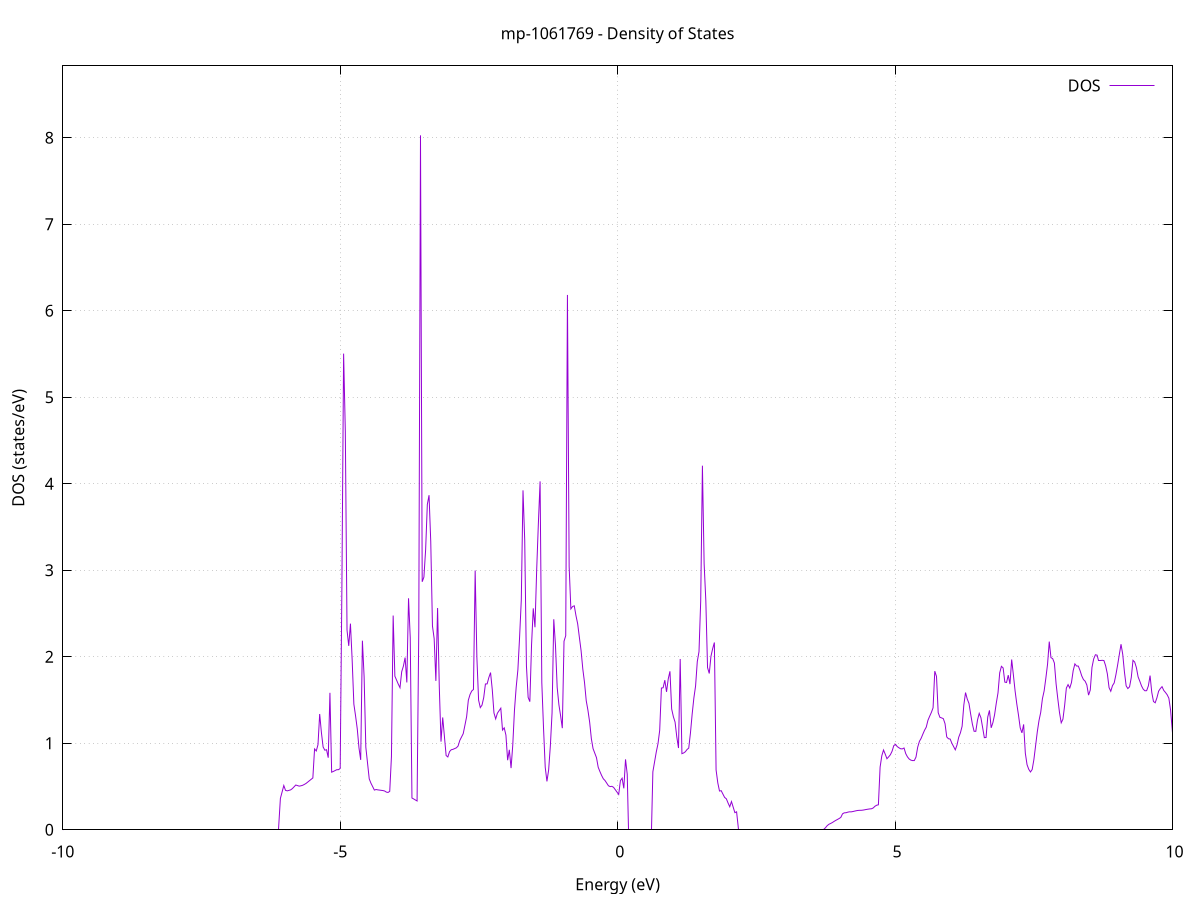 set title 'mp-1061769 - Density of States'
set xlabel 'Energy (eV)'
set ylabel 'DOS (states/eV)'
set grid
set xrange [-10:10]
set yrange [0:8.832]
set xzeroaxis lt -1
set terminal png size 800,600
set output 'mp-1061769_dos_gnuplot.png'
plot '-' using 1:2 with lines title 'DOS'
-47.526700 0.000000
-47.495900 0.000000
-47.465100 0.000000
-47.434300 0.000000
-47.403500 0.000000
-47.372700 0.000000
-47.341900 0.000000
-47.311100 0.000000
-47.280300 0.000000
-47.249500 0.000000
-47.218700 0.000000
-47.188000 0.000000
-47.157200 0.000000
-47.126400 0.000000
-47.095600 0.000000
-47.064800 0.000000
-47.034000 0.000000
-47.003200 0.000000
-46.972400 0.000000
-46.941600 0.000000
-46.910800 0.000000
-46.880000 0.000000
-46.849200 0.000000
-46.818400 0.000000
-46.787600 0.000000
-46.756800 0.000000
-46.726000 0.000000
-46.695300 0.000000
-46.664500 0.000000
-46.633700 0.000000
-46.602900 0.000000
-46.572100 0.000000
-46.541300 0.000000
-46.510500 0.000000
-46.479700 0.000000
-46.448900 0.000000
-46.418100 0.000000
-46.387300 0.000000
-46.356500 0.000000
-46.325700 0.000000
-46.294900 0.000000
-46.264100 0.000000
-46.233300 0.000000
-46.202600 0.000000
-46.171800 0.000000
-46.141000 0.000000
-46.110200 0.000000
-46.079400 0.000000
-46.048600 0.000000
-46.017800 0.000000
-45.987000 0.000000
-45.956200 0.000000
-45.925400 0.000000
-45.894600 0.000000
-45.863800 0.000000
-45.833000 0.000000
-45.802200 0.000000
-45.771400 0.000000
-45.740600 0.000000
-45.709900 0.000000
-45.679100 0.000000
-45.648300 0.000000
-45.617500 0.000000
-45.586700 0.000000
-45.555900 0.000000
-45.525100 0.000000
-45.494300 0.000000
-45.463500 0.000000
-45.432700 0.000000
-45.401900 0.000000
-45.371100 0.000000
-45.340300 0.000000
-45.309500 0.000000
-45.278700 0.000000
-45.247900 0.000000
-45.217200 0.000000
-45.186400 0.000000
-45.155600 0.000000
-45.124800 0.000000
-45.094000 0.000000
-45.063200 0.000000
-45.032400 0.000000
-45.001600 0.000000
-44.970800 0.000000
-44.940000 0.000000
-44.909200 0.000000
-44.878400 0.000000
-44.847600 0.000000
-44.816800 0.000000
-44.786000 0.000000
-44.755200 0.000000
-44.724500 64.833300
-44.693700 0.000000
-44.662900 0.000000
-44.632100 0.000000
-44.601300 0.000000
-44.570500 0.000000
-44.539700 0.000000
-44.508900 0.000000
-44.478100 0.000000
-44.447300 0.000000
-44.416500 0.000000
-44.385700 0.000000
-44.354900 0.000000
-44.324100 0.000000
-44.293300 0.000000
-44.262500 0.000000
-44.231700 0.000000
-44.201000 0.000000
-44.170200 0.000000
-44.139400 0.000000
-44.108600 0.000000
-44.077800 0.000000
-44.047000 0.000000
-44.016200 0.000000
-43.985400 0.000000
-43.954600 0.000000
-43.923800 0.000000
-43.893000 0.000000
-43.862200 0.000000
-43.831400 0.000000
-43.800600 0.000000
-43.769800 0.000000
-43.739000 0.000000
-43.708300 0.000000
-43.677500 0.000000
-43.646700 0.000000
-43.615900 0.000000
-43.585100 0.000000
-43.554300 0.000000
-43.523500 0.000000
-43.492700 0.000000
-43.461900 0.000000
-43.431100 0.000000
-43.400300 0.000000
-43.369500 0.000000
-43.338700 0.000000
-43.307900 0.000000
-43.277100 0.000000
-43.246300 0.000000
-43.215600 0.000000
-43.184800 0.000000
-43.154000 0.000000
-43.123200 0.000000
-43.092400 0.000000
-43.061600 0.000000
-43.030800 0.000000
-43.000000 0.000000
-42.969200 0.000000
-42.938400 0.000000
-42.907600 0.000000
-42.876800 0.000000
-42.846000 0.000000
-42.815200 0.000000
-42.784400 0.000000
-42.753600 0.000000
-42.722900 0.000000
-42.692100 0.000000
-42.661300 0.000000
-42.630500 0.000000
-42.599700 0.000000
-42.568900 0.000000
-42.538100 0.000000
-42.507300 0.000000
-42.476500 0.000000
-42.445700 0.000000
-42.414900 0.000000
-42.384100 0.000000
-42.353300 0.000000
-42.322500 0.000000
-42.291700 0.000000
-42.260900 0.000000
-42.230200 0.000000
-42.199400 0.000000
-42.168600 0.000000
-42.137800 0.000000
-42.107000 0.000000
-42.076200 0.000000
-42.045400 0.000000
-42.014600 0.000000
-41.983800 0.000000
-41.953000 0.000000
-41.922200 0.000000
-41.891400 0.000000
-41.860600 0.000000
-41.829800 0.000000
-41.799000 0.000000
-41.768200 0.000000
-41.737500 0.000000
-41.706700 0.000000
-41.675900 0.000000
-41.645100 0.000000
-41.614300 0.000000
-41.583500 0.000000
-41.552700 0.000000
-41.521900 0.000000
-41.491100 0.000000
-41.460300 0.000000
-41.429500 0.000000
-41.398700 0.000000
-41.367900 0.000000
-41.337100 0.000000
-41.306300 0.000000
-41.275500 0.000000
-41.244800 0.000000
-41.214000 0.000000
-41.183200 0.000000
-41.152400 0.000000
-41.121600 0.000000
-41.090800 0.000000
-41.060000 0.000000
-41.029200 0.000000
-40.998400 0.000000
-40.967600 0.000000
-40.936800 0.000000
-40.906000 0.000000
-40.875200 0.000000
-40.844400 0.000000
-40.813600 0.000000
-40.782800 0.000000
-40.752100 0.000000
-40.721300 0.000000
-40.690500 0.000000
-40.659700 0.000000
-40.628900 0.000000
-40.598100 0.000000
-40.567300 0.000000
-40.536500 0.000000
-40.505700 0.000000
-40.474900 0.000000
-40.444100 0.000000
-40.413300 0.000000
-40.382500 0.000000
-40.351700 0.000000
-40.320900 0.000000
-40.290100 0.000000
-40.259400 0.000000
-40.228600 0.000000
-40.197800 0.000000
-40.167000 0.000000
-40.136200 0.000000
-40.105400 0.000000
-40.074600 0.000000
-40.043800 0.000000
-40.013000 0.000000
-39.982200 0.000000
-39.951400 0.000000
-39.920600 0.000000
-39.889800 0.000000
-39.859000 0.000000
-39.828200 0.000000
-39.797400 0.000000
-39.766700 0.000000
-39.735900 0.000000
-39.705100 0.000000
-39.674300 0.000000
-39.643500 0.000000
-39.612700 0.000000
-39.581900 0.000000
-39.551100 0.000000
-39.520300 0.000000
-39.489500 0.000000
-39.458700 0.000000
-39.427900 0.000000
-39.397100 0.000000
-39.366300 0.000000
-39.335500 0.000000
-39.304700 0.000000
-39.274000 0.000000
-39.243200 0.000000
-39.212400 0.000000
-39.181600 0.000000
-39.150800 0.000000
-39.120000 0.000000
-39.089200 0.000000
-39.058400 0.000000
-39.027600 0.000000
-38.996800 0.000000
-38.966000 0.000000
-38.935200 0.000000
-38.904400 0.000000
-38.873600 0.000000
-38.842800 0.000000
-38.812000 0.000000
-38.781300 0.000000
-38.750500 0.000000
-38.719700 0.000000
-38.688900 0.000000
-38.658100 0.000000
-38.627300 0.000000
-38.596500 0.000000
-38.565700 0.000000
-38.534900 0.000000
-38.504100 0.000000
-38.473300 0.000000
-38.442500 0.000000
-38.411700 0.000000
-38.380900 0.000000
-38.350100 0.000000
-38.319300 0.000000
-38.288600 0.000000
-38.257800 0.000000
-38.227000 0.000000
-38.196200 0.000000
-38.165400 0.000000
-38.134600 0.000000
-38.103800 0.000000
-38.073000 0.000000
-38.042200 0.000000
-38.011400 0.000000
-37.980600 0.000000
-37.949800 0.000000
-37.919000 0.000000
-37.888200 0.000000
-37.857400 0.000000
-37.826600 0.000000
-37.795900 0.000000
-37.765100 0.000000
-37.734300 0.000000
-37.703500 0.000000
-37.672700 0.000000
-37.641900 0.000000
-37.611100 0.000000
-37.580300 0.000000
-37.549500 0.000000
-37.518700 0.000000
-37.487900 0.000000
-37.457100 0.000000
-37.426300 0.000000
-37.395500 0.000000
-37.364700 0.000000
-37.333900 0.000000
-37.303200 0.000000
-37.272400 0.000000
-37.241600 0.000000
-37.210800 0.000000
-37.180000 0.000000
-37.149200 0.000000
-37.118400 0.000000
-37.087600 0.000000
-37.056800 0.000000
-37.026000 0.000000
-36.995200 0.000000
-36.964400 0.000000
-36.933600 0.000000
-36.902800 0.000000
-36.872000 0.000000
-36.841200 0.000000
-36.810500 0.000000
-36.779700 0.000000
-36.748900 0.000000
-36.718100 0.000000
-36.687300 0.000000
-36.656500 0.000000
-36.625700 0.000000
-36.594900 0.000000
-36.564100 0.000000
-36.533300 0.000000
-36.502500 0.000000
-36.471700 0.000000
-36.440900 0.000000
-36.410100 0.000000
-36.379300 0.000000
-36.348500 0.000000
-36.317800 0.000000
-36.287000 0.000000
-36.256200 0.000000
-36.225400 0.000000
-36.194600 0.000000
-36.163800 0.000000
-36.133000 0.000000
-36.102200 0.000000
-36.071400 0.000000
-36.040600 0.000000
-36.009800 0.000000
-35.979000 0.000000
-35.948200 0.000000
-35.917400 0.000000
-35.886600 0.000000
-35.855800 0.000000
-35.825100 0.000000
-35.794300 0.000000
-35.763500 0.000000
-35.732700 0.000000
-35.701900 0.000000
-35.671100 0.000000
-35.640300 0.000000
-35.609500 0.000000
-35.578700 0.000000
-35.547900 0.000000
-35.517100 0.000000
-35.486300 0.000000
-35.455500 0.000000
-35.424700 0.000000
-35.393900 0.000000
-35.363100 0.000000
-35.332400 0.000000
-35.301600 0.000000
-35.270800 0.000000
-35.240000 0.000000
-35.209200 0.000000
-35.178400 0.000000
-35.147600 0.000000
-35.116800 0.000000
-35.086000 0.000000
-35.055200 0.000000
-35.024400 0.000000
-34.993600 0.000000
-34.962800 0.000000
-34.932000 0.000000
-34.901200 0.000000
-34.870400 0.000000
-34.839700 0.000000
-34.808900 0.000000
-34.778100 0.000000
-34.747300 0.000000
-34.716500 0.000000
-34.685700 0.000000
-34.654900 0.000000
-34.624100 0.000000
-34.593300 0.000000
-34.562500 0.000000
-34.531700 0.000000
-34.500900 0.000000
-34.470100 0.000000
-34.439300 0.000000
-34.408500 0.000000
-34.377700 0.000000
-34.347000 0.000000
-34.316200 0.000000
-34.285400 0.000000
-34.254600 0.000000
-34.223800 0.000000
-34.193000 0.000000
-34.162200 0.000000
-34.131400 0.000000
-34.100600 0.000000
-34.069800 0.000000
-34.039000 0.000000
-34.008200 0.000000
-33.977400 0.000000
-33.946600 0.000000
-33.915800 0.000000
-33.885000 0.000000
-33.854300 0.000000
-33.823500 0.000000
-33.792700 0.000000
-33.761900 0.000000
-33.731100 0.000000
-33.700300 0.000000
-33.669500 0.000000
-33.638700 0.000000
-33.607900 0.000000
-33.577100 0.000000
-33.546300 0.000000
-33.515500 0.000000
-33.484700 0.000000
-33.453900 0.000000
-33.423100 0.000000
-33.392300 0.000000
-33.361600 0.000000
-33.330800 0.000000
-33.300000 0.000000
-33.269200 0.000000
-33.238400 0.000000
-33.207600 0.000000
-33.176800 0.000000
-33.146000 0.000000
-33.115200 0.000000
-33.084400 0.000000
-33.053600 0.000000
-33.022800 0.000000
-32.992000 0.000000
-32.961200 0.000000
-32.930400 0.000000
-32.899600 0.000000
-32.868800 0.000000
-32.838100 0.000000
-32.807300 0.000000
-32.776500 0.000000
-32.745700 0.000000
-32.714900 0.000000
-32.684100 0.000000
-32.653300 0.000000
-32.622500 0.000000
-32.591700 0.000000
-32.560900 0.000000
-32.530100 0.000000
-32.499300 0.000000
-32.468500 0.000000
-32.437700 0.000000
-32.406900 0.000000
-32.376100 0.000000
-32.345400 0.000000
-32.314600 0.000000
-32.283800 0.000000
-32.253000 0.000000
-32.222200 0.000000
-32.191400 0.000000
-32.160600 0.000000
-32.129800 0.000000
-32.099000 0.000000
-32.068200 0.000000
-32.037400 0.000000
-32.006600 0.000000
-31.975800 0.000000
-31.945000 0.000000
-31.914200 0.000000
-31.883400 0.000000
-31.852700 0.000000
-31.821900 0.000000
-31.791100 0.000000
-31.760300 0.000000
-31.729500 0.000000
-31.698700 0.000000
-31.667900 0.000000
-31.637100 0.000000
-31.606300 0.000000
-31.575500 0.000000
-31.544700 0.000000
-31.513900 0.000000
-31.483100 0.000000
-31.452300 0.000000
-31.421500 0.000000
-31.390700 0.000000
-31.360000 0.000000
-31.329200 0.000000
-31.298400 0.000000
-31.267600 0.000000
-31.236800 0.000000
-31.206000 0.000000
-31.175200 0.000000
-31.144400 0.000000
-31.113600 0.000000
-31.082800 0.000000
-31.052000 0.000000
-31.021200 0.000000
-30.990400 0.000000
-30.959600 0.000000
-30.928800 0.000000
-30.898000 0.000000
-30.867300 0.000000
-30.836500 0.000000
-30.805700 0.000000
-30.774900 0.000000
-30.744100 0.000000
-30.713300 0.000000
-30.682500 0.000000
-30.651700 0.000000
-30.620900 0.000000
-30.590100 0.000000
-30.559300 0.000000
-30.528500 0.000000
-30.497700 0.000000
-30.466900 0.000000
-30.436100 0.000000
-30.405300 0.000000
-30.374600 0.000000
-30.343800 0.000000
-30.313000 0.000000
-30.282200 0.000000
-30.251400 0.000000
-30.220600 0.000000
-30.189800 0.000000
-30.159000 0.000000
-30.128200 0.000000
-30.097400 0.000000
-30.066600 0.000000
-30.035800 0.000000
-30.005000 0.000000
-29.974200 0.000000
-29.943400 0.000000
-29.912600 0.000000
-29.881900 0.000000
-29.851100 0.000000
-29.820300 0.000000
-29.789500 0.000000
-29.758700 0.000000
-29.727900 0.000000
-29.697100 0.000000
-29.666300 0.000000
-29.635500 0.000000
-29.604700 0.000000
-29.573900 0.000000
-29.543100 0.000000
-29.512300 0.000000
-29.481500 0.000000
-29.450700 0.000000
-29.419900 0.000000
-29.389200 0.000000
-29.358400 0.000000
-29.327600 0.000000
-29.296800 0.000000
-29.266000 0.000000
-29.235200 0.000000
-29.204400 0.000000
-29.173600 0.000000
-29.142800 0.000000
-29.112000 0.000000
-29.081200 0.000000
-29.050400 0.000000
-29.019600 0.000000
-28.988800 0.000000
-28.958000 0.000000
-28.927200 0.000000
-28.896500 0.000000
-28.865700 0.000000
-28.834900 0.000000
-28.804100 0.000000
-28.773300 0.000000
-28.742500 0.000000
-28.711700 0.000000
-28.680900 0.000000
-28.650100 0.000000
-28.619300 0.000000
-28.588500 0.000000
-28.557700 0.000000
-28.526900 0.000000
-28.496100 0.000000
-28.465300 0.000000
-28.434500 0.000000
-28.403800 0.000000
-28.373000 0.000000
-28.342200 0.000000
-28.311400 0.000000
-28.280600 0.000000
-28.249800 0.000000
-28.219000 0.000000
-28.188200 0.000000
-28.157400 0.000000
-28.126600 0.000000
-28.095800 0.000000
-28.065000 0.000000
-28.034200 0.000000
-28.003400 0.000000
-27.972600 0.000000
-27.941800 0.000000
-27.911100 0.000000
-27.880300 0.000000
-27.849500 0.000000
-27.818700 0.000000
-27.787900 0.000000
-27.757100 0.000000
-27.726300 0.000000
-27.695500 0.000000
-27.664700 0.000000
-27.633900 0.000000
-27.603100 0.000000
-27.572300 0.000000
-27.541500 0.000000
-27.510700 0.000000
-27.479900 0.000000
-27.449100 0.000000
-27.418400 0.000000
-27.387600 0.000000
-27.356800 0.000000
-27.326000 0.000000
-27.295200 0.000000
-27.264400 0.000000
-27.233600 0.000000
-27.202800 0.000000
-27.172000 0.000000
-27.141200 0.000000
-27.110400 0.000000
-27.079600 0.000000
-27.048800 0.000000
-27.018000 0.000000
-26.987200 0.000000
-26.956400 0.000000
-26.925700 0.000000
-26.894900 0.000000
-26.864100 0.000000
-26.833300 0.000000
-26.802500 0.000000
-26.771700 0.000000
-26.740900 0.000000
-26.710100 0.000000
-26.679300 0.000000
-26.648500 0.000000
-26.617700 0.000000
-26.586900 0.000000
-26.556100 0.000000
-26.525300 0.000000
-26.494500 0.000000
-26.463700 0.000000
-26.433000 0.000000
-26.402200 0.000000
-26.371400 0.000000
-26.340600 0.000000
-26.309800 0.000000
-26.279000 0.000000
-26.248200 0.000000
-26.217400 0.000000
-26.186600 0.000000
-26.155800 0.000000
-26.125000 0.000000
-26.094200 0.000000
-26.063400 0.000000
-26.032600 0.000000
-26.001800 0.000000
-25.971000 0.000000
-25.940300 0.000000
-25.909500 0.000000
-25.878700 0.000000
-25.847900 0.000000
-25.817100 0.000000
-25.786300 0.000000
-25.755500 0.000000
-25.724700 0.000000
-25.693900 0.000000
-25.663100 0.000000
-25.632300 0.000000
-25.601500 0.000000
-25.570700 0.000000
-25.539900 0.000000
-25.509100 0.000000
-25.478300 0.000000
-25.447600 0.000000
-25.416800 0.000000
-25.386000 0.000000
-25.355200 0.000000
-25.324400 0.000000
-25.293600 0.000000
-25.262800 0.000000
-25.232000 0.000000
-25.201200 0.000000
-25.170400 0.000000
-25.139600 0.000000
-25.108800 0.000000
-25.078000 0.000000
-25.047200 0.000000
-25.016400 0.000000
-24.985600 0.000000
-24.954900 0.000000
-24.924100 0.000000
-24.893300 0.000000
-24.862500 0.000000
-24.831700 0.000000
-24.800900 0.000000
-24.770100 0.000000
-24.739300 0.000000
-24.708500 0.000000
-24.677700 0.000000
-24.646900 0.000000
-24.616100 0.000000
-24.585300 0.000000
-24.554500 0.000000
-24.523700 0.000000
-24.492900 0.000000
-24.462200 0.000000
-24.431400 0.000000
-24.400600 0.000000
-24.369800 0.000000
-24.339000 0.000000
-24.308200 0.000000
-24.277400 0.000000
-24.246600 0.000000
-24.215800 0.000000
-24.185000 0.000000
-24.154200 0.000000
-24.123400 0.000000
-24.092600 0.000000
-24.061800 0.000000
-24.031000 0.000000
-24.000200 0.000000
-23.969500 0.000000
-23.938700 0.000000
-23.907900 0.000000
-23.877100 0.000000
-23.846300 0.000000
-23.815500 0.000000
-23.784700 0.000000
-23.753900 0.000000
-23.723100 0.000000
-23.692300 0.000000
-23.661500 0.000000
-23.630700 0.000000
-23.599900 0.000000
-23.569100 0.000000
-23.538300 0.000000
-23.507500 0.000000
-23.476800 0.000000
-23.446000 0.000000
-23.415200 0.000000
-23.384400 0.000000
-23.353600 0.000000
-23.322800 0.000000
-23.292000 0.000000
-23.261200 0.000000
-23.230400 0.000000
-23.199600 0.000000
-23.168800 0.000000
-23.138000 0.000000
-23.107200 0.000000
-23.076400 0.000000
-23.045600 0.000000
-23.014800 0.000000
-22.984100 0.000000
-22.953300 0.000000
-22.922500 0.000000
-22.891700 0.000000
-22.860900 0.000000
-22.830100 0.000000
-22.799300 0.000000
-22.768500 0.000000
-22.737700 0.000000
-22.706900 0.000000
-22.676100 0.000000
-22.645300 0.000000
-22.614500 0.000000
-22.583700 0.000000
-22.552900 0.000000
-22.522100 0.000000
-22.491400 0.000000
-22.460600 0.000000
-22.429800 0.000000
-22.399000 0.000000
-22.368200 0.000000
-22.337400 0.000000
-22.306600 0.000000
-22.275800 0.000000
-22.245000 0.000000
-22.214200 0.000000
-22.183400 0.000000
-22.152600 0.000000
-22.121800 0.000000
-22.091000 0.000000
-22.060200 0.000000
-22.029400 0.000000
-21.998700 0.000000
-21.967900 0.000000
-21.937100 0.000000
-21.906300 0.000000
-21.875500 0.000000
-21.844700 0.000000
-21.813900 0.000000
-21.783100 0.000000
-21.752300 0.000000
-21.721500 0.000000
-21.690700 0.000000
-21.659900 0.000000
-21.629100 0.000000
-21.598300 0.000000
-21.567500 0.000000
-21.536700 0.000000
-21.505900 0.000000
-21.475200 0.000000
-21.444400 0.000000
-21.413600 0.000000
-21.382800 0.000000
-21.352000 0.000000
-21.321200 0.000000
-21.290400 0.000000
-21.259600 0.000000
-21.228800 0.000000
-21.198000 0.000000
-21.167200 0.000000
-21.136400 0.000000
-21.105600 0.000000
-21.074800 0.000000
-21.044000 0.000000
-21.013200 0.000000
-20.982500 0.000000
-20.951700 0.000000
-20.920900 0.000000
-20.890100 0.000000
-20.859300 0.000000
-20.828500 0.000000
-20.797700 0.000000
-20.766900 0.000000
-20.736100 0.000000
-20.705300 0.000000
-20.674500 0.000000
-20.643700 0.000000
-20.612900 0.000000
-20.582100 0.000000
-20.551300 0.000000
-20.520500 0.000000
-20.489800 0.000000
-20.459000 0.000000
-20.428200 0.000000
-20.397400 0.000000
-20.366600 0.000000
-20.335800 0.000000
-20.305000 0.000000
-20.274200 0.000000
-20.243400 0.000000
-20.212600 0.000000
-20.181800 0.000000
-20.151000 0.000000
-20.120200 0.000000
-20.089400 0.000000
-20.058600 0.000000
-20.027800 0.000000
-19.997100 0.000000
-19.966300 0.000000
-19.935500 0.000000
-19.904700 0.000000
-19.873900 0.000000
-19.843100 0.000000
-19.812300 0.000000
-19.781500 0.000000
-19.750700 0.000000
-19.719900 0.000000
-19.689100 0.000000
-19.658300 0.000000
-19.627500 0.000000
-19.596700 0.000000
-19.565900 0.000000
-19.535100 0.000000
-19.504400 0.000000
-19.473600 0.000000
-19.442800 0.000000
-19.412000 0.000000
-19.381200 0.000000
-19.350400 0.000000
-19.319600 0.000000
-19.288800 0.000000
-19.258000 0.000000
-19.227200 0.000000
-19.196400 0.000000
-19.165600 0.000000
-19.134800 0.000000
-19.104000 0.000000
-19.073200 0.000000
-19.042400 0.000000
-19.011700 0.000000
-18.980900 0.000000
-18.950100 0.000000
-18.919300 0.000000
-18.888500 0.000000
-18.857700 0.000000
-18.826900 0.000000
-18.796100 0.000000
-18.765300 0.000000
-18.734500 0.000000
-18.703700 0.000000
-18.672900 0.000000
-18.642100 0.000000
-18.611300 0.000000
-18.580500 0.000000
-18.549700 0.000000
-18.519000 0.000000
-18.488200 0.000000
-18.457400 0.000000
-18.426600 0.000000
-18.395800 0.000000
-18.365000 0.000000
-18.334200 0.000000
-18.303400 0.000000
-18.272600 0.000000
-18.241800 0.000000
-18.211000 0.000000
-18.180200 0.000000
-18.149400 0.000000
-18.118600 0.000000
-18.087800 0.000000
-18.057000 0.000000
-18.026300 0.000000
-17.995500 0.000000
-17.964700 0.000000
-17.933900 0.000000
-17.903100 0.000000
-17.872300 0.000000
-17.841500 0.000000
-17.810700 0.000000
-17.779900 0.000000
-17.749100 0.000000
-17.718300 0.000000
-17.687500 0.000000
-17.656700 0.000000
-17.625900 0.000000
-17.595100 0.000000
-17.564300 0.000000
-17.533600 0.000000
-17.502800 0.000000
-17.472000 0.000000
-17.441200 0.000000
-17.410400 0.000000
-17.379600 0.000000
-17.348800 0.000000
-17.318000 0.000000
-17.287200 0.000000
-17.256400 0.000000
-17.225600 0.000000
-17.194800 0.000000
-17.164000 0.000000
-17.133200 0.000000
-17.102400 0.000000
-17.071600 0.000000
-17.040900 0.000000
-17.010100 0.000000
-16.979300 0.000000
-16.948500 0.000000
-16.917700 0.000000
-16.886900 0.000000
-16.856100 0.000000
-16.825300 0.000000
-16.794500 0.000000
-16.763700 0.000000
-16.732900 0.000000
-16.702100 0.000000
-16.671300 0.000000
-16.640500 0.000000
-16.609700 0.000000
-16.578900 0.000000
-16.548200 0.000000
-16.517400 0.000000
-16.486600 0.000000
-16.455800 0.000000
-16.425000 0.000000
-16.394200 0.000000
-16.363400 0.000000
-16.332600 0.000000
-16.301800 0.000000
-16.271000 0.000000
-16.240200 0.000000
-16.209400 0.000000
-16.178600 0.000000
-16.147800 0.000000
-16.117000 0.000000
-16.086200 0.000000
-16.055500 0.000000
-16.024700 0.000000
-15.993900 0.000000
-15.963100 0.000000
-15.932300 0.000000
-15.901500 0.000000
-15.870700 0.000000
-15.839900 0.000000
-15.809100 0.000000
-15.778300 0.000000
-15.747500 0.000000
-15.716700 0.000000
-15.685900 0.000000
-15.655100 0.000000
-15.624300 0.000000
-15.593500 0.000000
-15.562800 0.000000
-15.532000 0.000000
-15.501200 0.000000
-15.470400 0.000000
-15.439600 0.000000
-15.408800 0.000000
-15.378000 0.000000
-15.347200 0.000000
-15.316400 0.000000
-15.285600 0.000000
-15.254800 0.000000
-15.224000 0.000000
-15.193200 0.000000
-15.162400 0.000000
-15.131600 0.000000
-15.100800 0.000000
-15.070100 0.000000
-15.039300 0.000000
-15.008500 0.000000
-14.977700 0.000000
-14.946900 0.000000
-14.916100 0.000000
-14.885300 0.000000
-14.854500 0.000000
-14.823700 0.000000
-14.792900 0.000000
-14.762100 0.000000
-14.731300 0.000000
-14.700500 0.000000
-14.669700 0.000000
-14.638900 0.000000
-14.608100 0.000000
-14.577400 0.000000
-14.546600 0.000000
-14.515800 0.464500
-14.485000 0.296900
-14.454200 0.338900
-14.423400 0.308300
-14.392600 0.310900
-14.361800 0.326800
-14.331000 0.342800
-14.300200 0.324000
-14.269400 0.323700
-14.238600 0.330500
-14.207800 0.339800
-14.177000 0.349000
-14.146200 0.340200
-14.115400 0.342300
-14.084700 0.346700
-14.053900 0.351200
-14.023100 0.358000
-13.992300 0.364800
-13.961500 0.365400
-13.930700 0.367500
-13.899900 0.371300
-13.869100 0.376800
-13.838300 0.382300
-13.807500 0.387900
-13.776700 0.394100
-13.745900 0.399800
-13.715100 0.405300
-13.684300 0.411600
-13.653500 0.418000
-13.622700 0.424900
-13.592000 0.431800
-13.561200 0.438700
-13.530400 0.445700
-13.499600 0.458800
-13.468800 0.470800
-13.438000 0.531300
-13.407200 1.019800
-13.376400 1.088400
-13.345600 1.099500
-13.314800 1.125900
-13.284000 1.146600
-13.253200 1.212800
-13.222400 1.246000
-13.191600 1.288300
-13.160800 1.335800
-13.130000 1.384500
-13.099300 1.435400
-13.068500 1.497300
-13.037700 1.605300
-13.006900 1.718900
-12.976100 1.830000
-12.945300 1.942000
-12.914500 2.105100
-12.883700 2.342700
-12.852900 2.767100
-12.822100 2.752600
-12.791300 5.036500
-12.760500 4.888100
-12.729700 3.335000
-12.698900 2.586400
-12.668100 2.034200
-12.637300 0.000000
-12.606600 0.000000
-12.575800 0.000000
-12.545000 0.000000
-12.514200 0.000000
-12.483400 0.000000
-12.452600 0.000000
-12.421800 0.000000
-12.391000 0.000000
-12.360200 0.000000
-12.329400 0.000000
-12.298600 0.000000
-12.267800 0.000000
-12.237000 0.000000
-12.206200 0.000000
-12.175400 0.000000
-12.144600 0.000000
-12.113900 0.000000
-12.083100 0.000000
-12.052300 0.000000
-12.021500 0.000000
-11.990700 0.000000
-11.959900 0.000000
-11.929100 0.000000
-11.898300 0.000000
-11.867500 0.000000
-11.836700 0.000000
-11.805900 0.000000
-11.775100 0.000000
-11.744300 0.000000
-11.713500 0.000000
-11.682700 0.000000
-11.651900 0.000000
-11.621200 0.000000
-11.590400 0.000000
-11.559600 0.000000
-11.528800 0.000000
-11.498000 0.000000
-11.467200 0.000000
-11.436400 0.000000
-11.405600 0.000000
-11.374800 0.000000
-11.344000 0.000000
-11.313200 0.000000
-11.282400 0.000000
-11.251600 0.000000
-11.220800 0.000000
-11.190000 0.000000
-11.159200 0.000000
-11.128500 0.000000
-11.097700 0.000000
-11.066900 0.000000
-11.036100 0.000000
-11.005300 0.000000
-10.974500 0.000000
-10.943700 0.000000
-10.912900 0.000000
-10.882100 0.000000
-10.851300 0.000000
-10.820500 0.000000
-10.789700 0.000000
-10.758900 0.000000
-10.728100 0.000000
-10.697300 0.000000
-10.666500 0.000000
-10.635800 0.000000
-10.605000 0.000000
-10.574200 0.000000
-10.543400 0.000000
-10.512600 0.000000
-10.481800 0.000000
-10.451000 0.000000
-10.420200 0.000000
-10.389400 0.000000
-10.358600 0.000000
-10.327800 0.000000
-10.297000 0.000000
-10.266200 0.000000
-10.235400 0.000000
-10.204600 0.000000
-10.173800 0.000000
-10.143100 0.000000
-10.112300 0.000000
-10.081500 0.000000
-10.050700 0.000000
-10.019900 0.000000
-9.989100 0.000000
-9.958300 0.000000
-9.927500 0.000000
-9.896700 0.000000
-9.865900 0.000000
-9.835100 0.000000
-9.804300 0.000000
-9.773500 0.000000
-9.742700 0.000000
-9.711900 0.000000
-9.681100 0.000000
-9.650300 0.000000
-9.619600 0.000000
-9.588800 0.000000
-9.558000 0.000000
-9.527200 0.000000
-9.496400 0.000000
-9.465600 0.000000
-9.434800 0.000000
-9.404000 0.000000
-9.373200 0.000000
-9.342400 0.000000
-9.311600 0.000000
-9.280800 0.000000
-9.250000 0.000000
-9.219200 0.000000
-9.188400 0.000000
-9.157600 0.000000
-9.126900 0.000000
-9.096100 0.000000
-9.065300 0.000000
-9.034500 0.000000
-9.003700 0.000000
-8.972900 0.000000
-8.942100 0.000000
-8.911300 0.000000
-8.880500 0.000000
-8.849700 0.000000
-8.818900 0.000000
-8.788100 0.000000
-8.757300 0.000000
-8.726500 0.000000
-8.695700 0.000000
-8.664900 0.000000
-8.634200 0.000000
-8.603400 0.000000
-8.572600 0.000000
-8.541800 0.000000
-8.511000 0.000000
-8.480200 0.000000
-8.449400 0.000000
-8.418600 0.000000
-8.387800 0.000000
-8.357000 0.000000
-8.326200 0.000000
-8.295400 0.000000
-8.264600 0.000000
-8.233800 0.000000
-8.203000 0.000000
-8.172200 0.000000
-8.141500 0.000000
-8.110700 0.000000
-8.079900 0.000000
-8.049100 0.000000
-8.018300 0.000000
-7.987500 0.000000
-7.956700 0.000000
-7.925900 0.000000
-7.895100 0.000000
-7.864300 0.000000
-7.833500 0.000000
-7.802700 0.000000
-7.771900 0.000000
-7.741100 0.000000
-7.710300 0.000000
-7.679500 0.000000
-7.648800 0.000000
-7.618000 0.000000
-7.587200 0.000000
-7.556400 0.000000
-7.525600 0.000000
-7.494800 0.000000
-7.464000 0.000000
-7.433200 0.000000
-7.402400 0.000000
-7.371600 0.000000
-7.340800 0.000000
-7.310000 0.000000
-7.279200 0.000000
-7.248400 0.000000
-7.217600 0.000000
-7.186800 0.000000
-7.156100 0.000000
-7.125300 0.000000
-7.094500 0.000000
-7.063700 0.000000
-7.032900 0.000000
-7.002100 0.000000
-6.971300 0.000000
-6.940500 0.000000
-6.909700 0.000000
-6.878900 0.000000
-6.848100 0.000000
-6.817300 0.000000
-6.786500 0.000000
-6.755700 0.000000
-6.724900 0.000000
-6.694100 0.000000
-6.663400 0.000000
-6.632600 0.000000
-6.601800 0.000000
-6.571000 0.000000
-6.540200 0.000000
-6.509400 0.000000
-6.478600 0.000000
-6.447800 0.000000
-6.417000 0.000000
-6.386200 0.000000
-6.355400 0.000000
-6.324600 0.000000
-6.293800 0.000000
-6.263000 0.000000
-6.232200 0.000000
-6.201400 0.000000
-6.170700 0.000000
-6.139900 0.000000
-6.109100 0.000000
-6.078300 0.362500
-6.047500 0.437000
-6.016700 0.511600
-5.985900 0.455900
-5.955100 0.450000
-5.924300 0.455600
-5.893500 0.461200
-5.862700 0.476000
-5.831900 0.496700
-5.801100 0.517400
-5.770300 0.511000
-5.739500 0.504600
-5.708700 0.508300
-5.678000 0.514100
-5.647200 0.524100
-5.616400 0.535700
-5.585600 0.551500
-5.554800 0.567400
-5.524000 0.583300
-5.493200 0.599300
-5.462400 0.934100
-5.431600 0.911200
-5.400800 0.983800
-5.370000 1.338500
-5.339200 1.125400
-5.308400 0.957500
-5.277600 0.920000
-5.246800 0.925400
-5.216000 0.833300
-5.185300 1.583300
-5.154500 0.666000
-5.123700 0.674400
-5.092900 0.684400
-5.062100 0.694600
-5.031300 0.694800
-5.000500 0.708800
-4.969700 2.804700
-4.938900 5.505400
-4.908100 4.610600
-4.877300 2.308300
-4.846500 2.126400
-4.815700 2.383500
-4.784900 1.965200
-4.754100 1.452800
-4.723300 1.316200
-4.692600 1.165800
-4.661800 0.946500
-4.631000 0.807900
-4.600200 2.186400
-4.569400 1.769700
-4.538600 0.955400
-4.507800 0.772500
-4.477000 0.588400
-4.446200 0.538600
-4.415400 0.499200
-4.384600 0.459100
-4.353800 0.465300
-4.323000 0.461400
-4.292200 0.458800
-4.261400 0.456100
-4.230600 0.453400
-4.199900 0.448400
-4.169100 0.435700
-4.138300 0.431600
-4.107500 0.444400
-4.076700 0.846100
-4.045900 2.476900
-4.015100 1.775800
-3.984300 1.730100
-3.953500 1.683800
-3.922700 1.642500
-3.891900 1.827600
-3.861100 1.892700
-3.830300 1.991000
-3.799500 1.703500
-3.768700 2.676200
-3.737900 2.220500
-3.707200 0.367400
-3.676400 0.356400
-3.645600 0.344700
-3.614800 0.333100
-3.584000 2.325100
-3.553200 8.029200
-3.522400 2.867400
-3.491600 2.921600
-3.460800 3.236500
-3.430000 3.760300
-3.399200 3.868300
-3.368400 3.332900
-3.337600 2.356600
-3.306800 2.209200
-3.276000 1.720700
-3.245200 2.564200
-3.214500 1.654800
-3.183700 1.018900
-3.152900 1.298500
-3.122100 1.079700
-3.091300 0.858600
-3.060500 0.841900
-3.029700 0.903500
-2.998900 0.925300
-2.968100 0.930000
-2.937300 0.938800
-2.906500 0.947500
-2.875700 0.968400
-2.844900 1.033000
-2.814100 1.072000
-2.783300 1.111000
-2.752500 1.208400
-2.721800 1.307600
-2.691000 1.498000
-2.660200 1.564300
-2.629400 1.604600
-2.598600 1.622300
-2.567800 2.998100
-2.537000 1.993000
-2.506200 1.498900
-2.475400 1.412600
-2.444600 1.440900
-2.413800 1.527700
-2.383000 1.685500
-2.352200 1.686700
-2.321400 1.760000
-2.290600 1.817400
-2.259800 1.622200
-2.229100 1.351100
-2.198300 1.282100
-2.167500 1.347600
-2.136700 1.377000
-2.105900 1.405700
-2.075100 1.153000
-2.044300 1.178300
-2.013500 1.094100
-1.982700 0.804200
-1.951900 0.924500
-1.921100 0.713100
-1.890300 0.978600
-1.859500 1.383600
-1.828700 1.647300
-1.797900 1.849600
-1.767100 2.228700
-1.736400 2.658300
-1.705600 3.924100
-1.674800 3.349400
-1.644000 1.896600
-1.613200 1.531200
-1.582400 1.481100
-1.551600 2.139700
-1.520800 2.560200
-1.490000 2.341500
-1.459200 3.005000
-1.428400 3.548100
-1.397600 4.028100
-1.366800 1.701300
-1.336000 1.177800
-1.305200 0.722400
-1.274400 0.559400
-1.243700 0.691600
-1.212900 0.969700
-1.182100 1.351400
-1.151300 2.434000
-1.120500 2.133000
-1.089700 1.645600
-1.058900 1.446200
-1.028100 1.318400
-0.997300 1.175000
-0.966500 2.179500
-0.935700 2.243900
-0.904900 6.183600
-0.874100 3.045400
-0.843300 2.553700
-0.812500 2.581300
-0.781700 2.589300
-0.751000 2.475500
-0.720200 2.380700
-0.689400 2.222900
-0.658600 2.069400
-0.627800 1.858000
-0.597000 1.702200
-0.566200 1.492600
-0.535400 1.381800
-0.504600 1.245200
-0.473800 1.053100
-0.443000 0.938000
-0.412200 0.886100
-0.381400 0.833700
-0.350600 0.723300
-0.319800 0.673600
-0.289000 0.628200
-0.258300 0.589700
-0.227500 0.569100
-0.196700 0.539200
-0.165900 0.509000
-0.135100 0.499200
-0.104300 0.502300
-0.073500 0.490900
-0.042700 0.463500
-0.011900 0.436100
0.018900 0.408700
0.049700 0.567100
0.080500 0.596100
0.111300 0.479100
0.142100 0.814200
0.172900 0.641300
0.203700 0.000000
0.234400 0.000000
0.265200 0.000000
0.296000 0.000000
0.326800 0.000000
0.357600 0.000000
0.388400 0.000000
0.419200 0.000000
0.450000 0.000000
0.480800 0.000000
0.511600 0.000000
0.542400 0.000000
0.573200 0.000000
0.604000 0.000000
0.634800 0.670400
0.665600 0.785200
0.696400 0.900000
0.727100 0.994800
0.757900 1.149800
0.788700 1.638600
0.819500 1.641800
0.850300 1.729700
0.881100 1.594500
0.911900 1.744200
0.942700 1.832100
0.973500 1.396600
1.004300 1.307700
1.035100 1.244800
1.065900 1.073500
1.096700 0.945200
1.127500 1.974500
1.158300 0.880000
1.189100 0.887800
1.219800 0.902100
1.250600 0.927800
1.281400 0.944400
1.312200 1.119200
1.343000 1.337400
1.373800 1.524100
1.404600 1.662200
1.435400 1.944700
1.466200 2.059000
1.497000 2.644900
1.527800 4.209600
1.558600 3.079400
1.589400 2.647200
1.620200 1.875500
1.651000 1.807100
1.681800 2.006300
1.712600 2.094300
1.743300 2.165200
1.774100 0.692200
1.804900 0.542600
1.835700 0.448000
1.866500 0.451900
1.897300 0.412800
1.928100 0.374100
1.958900 0.358300
1.989700 0.310000
2.020500 0.266500
2.051300 0.326200
2.082100 0.262200
2.112900 0.198100
2.143700 0.207600
2.174500 0.000000
2.205300 0.000000
2.236000 0.000000
2.266800 0.000000
2.297600 0.000000
2.328400 0.000000
2.359200 0.000000
2.390000 0.000000
2.420800 0.000000
2.451600 0.000000
2.482400 0.000000
2.513200 0.000000
2.544000 0.000000
2.574800 0.000000
2.605600 0.000000
2.636400 0.000000
2.667200 0.000000
2.698000 0.000000
2.728700 0.000000
2.759500 0.000000
2.790300 0.000000
2.821100 0.000000
2.851900 0.000000
2.882700 0.000000
2.913500 0.000000
2.944300 0.000000
2.975100 0.000000
3.005900 0.000000
3.036700 0.000000
3.067500 0.000000
3.098300 0.000000
3.129100 0.000000
3.159900 0.000000
3.190700 0.000000
3.221400 0.000000
3.252200 0.000000
3.283000 0.000000
3.313800 0.000000
3.344600 0.000000
3.375400 0.000000
3.406200 0.000000
3.437000 0.000000
3.467800 0.000000
3.498600 0.000000
3.529400 0.000000
3.560200 0.000000
3.591000 0.000000
3.621800 0.000000
3.652600 0.000000
3.683400 0.000000
3.714100 0.004200
3.744900 0.022700
3.775700 0.047000
3.806500 0.063200
3.837300 0.072600
3.868100 0.083000
3.898900 0.096000
3.929700 0.108100
3.960500 0.118800
3.991300 0.129900
4.022100 0.143000
4.052900 0.184100
4.083700 0.196000
4.114500 0.196600
4.145300 0.203300
4.176100 0.207400
4.206800 0.207000
4.237600 0.210600
4.268400 0.215500
4.299200 0.219900
4.330000 0.223600
4.360800 0.225000
4.391600 0.225300
4.422400 0.227500
4.453200 0.231200
4.484000 0.235200
4.514800 0.238400
4.545600 0.241300
4.576400 0.243000
4.607200 0.252800
4.638000 0.272200
4.668800 0.284000
4.699500 0.288800
4.730300 0.725000
4.761100 0.856300
4.791900 0.922200
4.822700 0.874000
4.853500 0.821600
4.884300 0.843200
4.915100 0.867300
4.945900 0.908000
4.976700 0.972300
5.007500 0.988500
5.038300 0.962200
5.069100 0.948200
5.099900 0.936500
5.130700 0.935100
5.161500 0.945500
5.192200 0.880500
5.223000 0.843200
5.253800 0.818400
5.284600 0.805200
5.315400 0.799700
5.346200 0.800400
5.377000 0.840400
5.407800 0.955200
5.438600 1.022100
5.469400 1.057100
5.500200 1.104700
5.531000 1.150500
5.561800 1.186300
5.592600 1.265900
5.623400 1.312800
5.654200 1.356700
5.684900 1.410000
5.715700 1.834000
5.746500 1.773700
5.777300 1.353600
5.808100 1.300100
5.838900 1.293400
5.869700 1.284800
5.900500 1.226100
5.931300 1.073500
5.962100 1.052600
5.992900 1.048700
6.023700 1.000600
6.054500 0.962500
6.085300 0.924500
6.116100 0.979900
6.146900 1.069600
6.177600 1.120800
6.208400 1.197200
6.239200 1.442400
6.270000 1.586300
6.300800 1.511600
6.331600 1.461600
6.362400 1.337200
6.393200 1.221600
6.424000 1.138900
6.454800 1.138100
6.485600 1.268700
6.516400 1.345700
6.547200 1.295900
6.578000 1.181900
6.608800 1.065100
6.639600 1.066700
6.670300 1.304200
6.701100 1.380500
6.731900 1.178600
6.762700 1.237700
6.793500 1.329800
6.824300 1.464600
6.855100 1.583100
6.885900 1.815100
6.916700 1.889700
6.947500 1.870900
6.978300 1.707100
7.009100 1.702800
7.039900 1.787800
7.070700 1.684200
7.101500 1.968400
7.132300 1.790500
7.163000 1.605600
7.193800 1.455000
7.224600 1.324800
7.255400 1.178200
7.286200 1.120400
7.317000 1.218400
7.347800 0.884600
7.378600 0.752500
7.409400 0.699200
7.440200 0.668300
7.471000 0.696900
7.501800 0.811000
7.532600 0.971500
7.563400 1.133200
7.594200 1.263700
7.625000 1.357700
7.655700 1.515500
7.686500 1.605000
7.717300 1.752000
7.748100 1.914300
7.778900 2.175500
7.809700 1.989900
7.840500 1.978900
7.871300 1.927600
7.902100 1.687200
7.932900 1.514200
7.963700 1.354000
7.994500 1.236800
8.025300 1.278700
8.056100 1.437600
8.086900 1.637700
8.117700 1.678500
8.148400 1.638900
8.179200 1.701900
8.210000 1.839400
8.240800 1.917800
8.271600 1.893000
8.302400 1.892700
8.333200 1.842100
8.364000 1.779500
8.394800 1.736900
8.425600 1.717600
8.456400 1.673900
8.487200 1.556600
8.518000 1.615200
8.548800 1.877500
8.579600 1.975200
8.610400 2.023600
8.641100 2.018700
8.671900 1.962300
8.702700 1.962300
8.733500 1.959300
8.764300 1.956400
8.795100 1.896000
8.825900 1.802400
8.856700 1.643400
8.887500 1.601300
8.918300 1.666600
8.949100 1.697700
8.979900 1.792100
9.010700 1.903900
9.041500 2.025500
9.072300 2.145100
9.103100 2.028500
9.133800 1.824500
9.164600 1.664200
9.195400 1.632600
9.226200 1.653100
9.257000 1.759900
9.287800 1.959300
9.318600 1.939400
9.349400 1.874700
9.380200 1.767700
9.411000 1.717200
9.441800 1.663200
9.472600 1.625200
9.503400 1.606900
9.534200 1.608400
9.565000 1.663500
9.595800 1.782700
9.626500 1.588200
9.657300 1.483100
9.688100 1.468400
9.718900 1.525200
9.749700 1.602200
9.780500 1.632800
9.811300 1.654800
9.842100 1.611500
9.872900 1.587900
9.903700 1.561400
9.934500 1.521200
9.965300 1.383800
9.996100 1.152000
10.026900 0.905900
10.057700 0.792300
10.088500 0.720700
10.119200 0.657700
10.150000 0.603500
10.180800 0.548600
10.211600 0.511900
10.242400 0.444300
10.273200 0.411800
10.304000 0.379500
10.334800 0.330000
10.365600 0.293200
10.396400 0.326700
10.427200 0.253800
10.458000 0.207000
10.488800 0.188800
10.519600 0.170500
10.550400 0.147800
10.581200 0.141300
10.611900 0.106200
10.642700 0.074000
10.673500 0.048300
10.704300 0.028500
10.735100 0.014500
10.765900 0.006600
10.796700 0.004200
10.827500 0.003100
10.858300 0.002200
10.889100 0.001500
10.919900 0.000900
10.950700 0.000500
10.981500 0.000200
11.012300 0.000000
11.043100 0.000000
11.073900 0.000000
11.104600 0.000000
11.135400 0.000000
11.166200 0.000000
11.197000 0.000000
11.227800 0.000000
11.258600 0.000000
11.289400 0.000000
11.320200 0.000000
11.351000 0.000000
11.381800 0.000000
11.412600 0.000000
11.443400 0.000000
11.474200 0.000000
11.505000 0.000000
11.535800 0.000000
11.566600 0.000000
11.597300 0.000000
11.628100 0.000000
11.658900 0.000000
11.689700 0.000000
11.720500 0.000000
11.751300 0.000000
11.782100 0.000000
11.812900 0.000000
11.843700 0.000000
11.874500 0.000000
11.905300 0.000000
11.936100 0.000000
11.966900 0.000000
11.997700 0.000000
12.028500 0.000000
12.059300 0.000000
12.090000 0.000000
12.120800 0.000000
12.151600 0.000000
12.182400 0.000000
12.213200 0.000000
12.244000 0.000000
12.274800 0.000000
12.305600 0.000000
12.336400 0.000000
12.367200 0.000000
12.398000 0.000000
12.428800 0.000000
12.459600 0.000000
12.490400 0.000000
12.521200 0.000000
12.552000 0.000000
12.582700 0.000000
12.613500 0.000000
12.644300 0.000000
12.675100 0.000000
12.705900 0.000000
12.736700 0.000000
12.767500 0.000000
12.798300 0.000000
12.829100 0.000000
12.859900 0.000000
12.890700 0.000000
12.921500 0.000000
12.952300 0.000000
12.983100 0.000000
13.013900 0.000000
13.044700 0.000000
13.075500 0.000000
13.106200 0.000000
13.137000 0.000000
13.167800 0.000000
13.198600 0.000000
13.229400 0.000000
13.260200 0.000000
13.291000 0.000000
13.321800 0.000000
13.352600 0.000000
13.383400 0.000000
13.414200 0.000000
13.445000 0.000000
13.475800 0.000000
13.506600 0.000000
13.537400 0.000000
13.568200 0.000000
13.598900 0.000000
13.629700 0.000000
13.660500 0.000000
13.691300 0.000000
13.722100 0.000000
13.752900 0.000000
13.783700 0.000000
13.814500 0.000000
13.845300 0.000000
13.876100 0.000000
13.906900 0.000000
13.937700 0.000000
13.968500 0.000000
13.999300 0.000000
14.030100 0.000000
14.060900 0.000000
e

